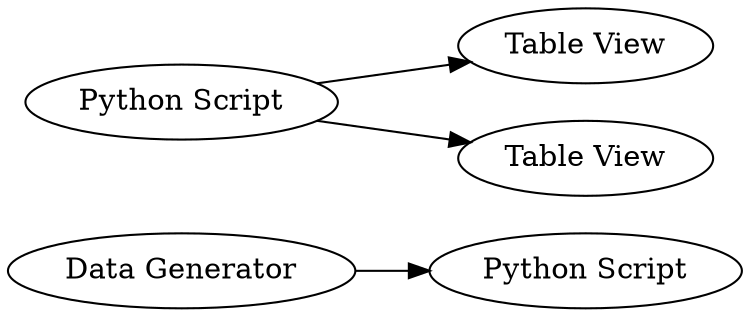 digraph {
	1 -> 12
	10 -> 6
	10 -> 5
	5 [label="Table View"]
	1 [label="Data Generator"]
	6 [label="Table View"]
	12 [label="Python Script"]
	10 [label="Python Script"]
	rankdir=LR
}

